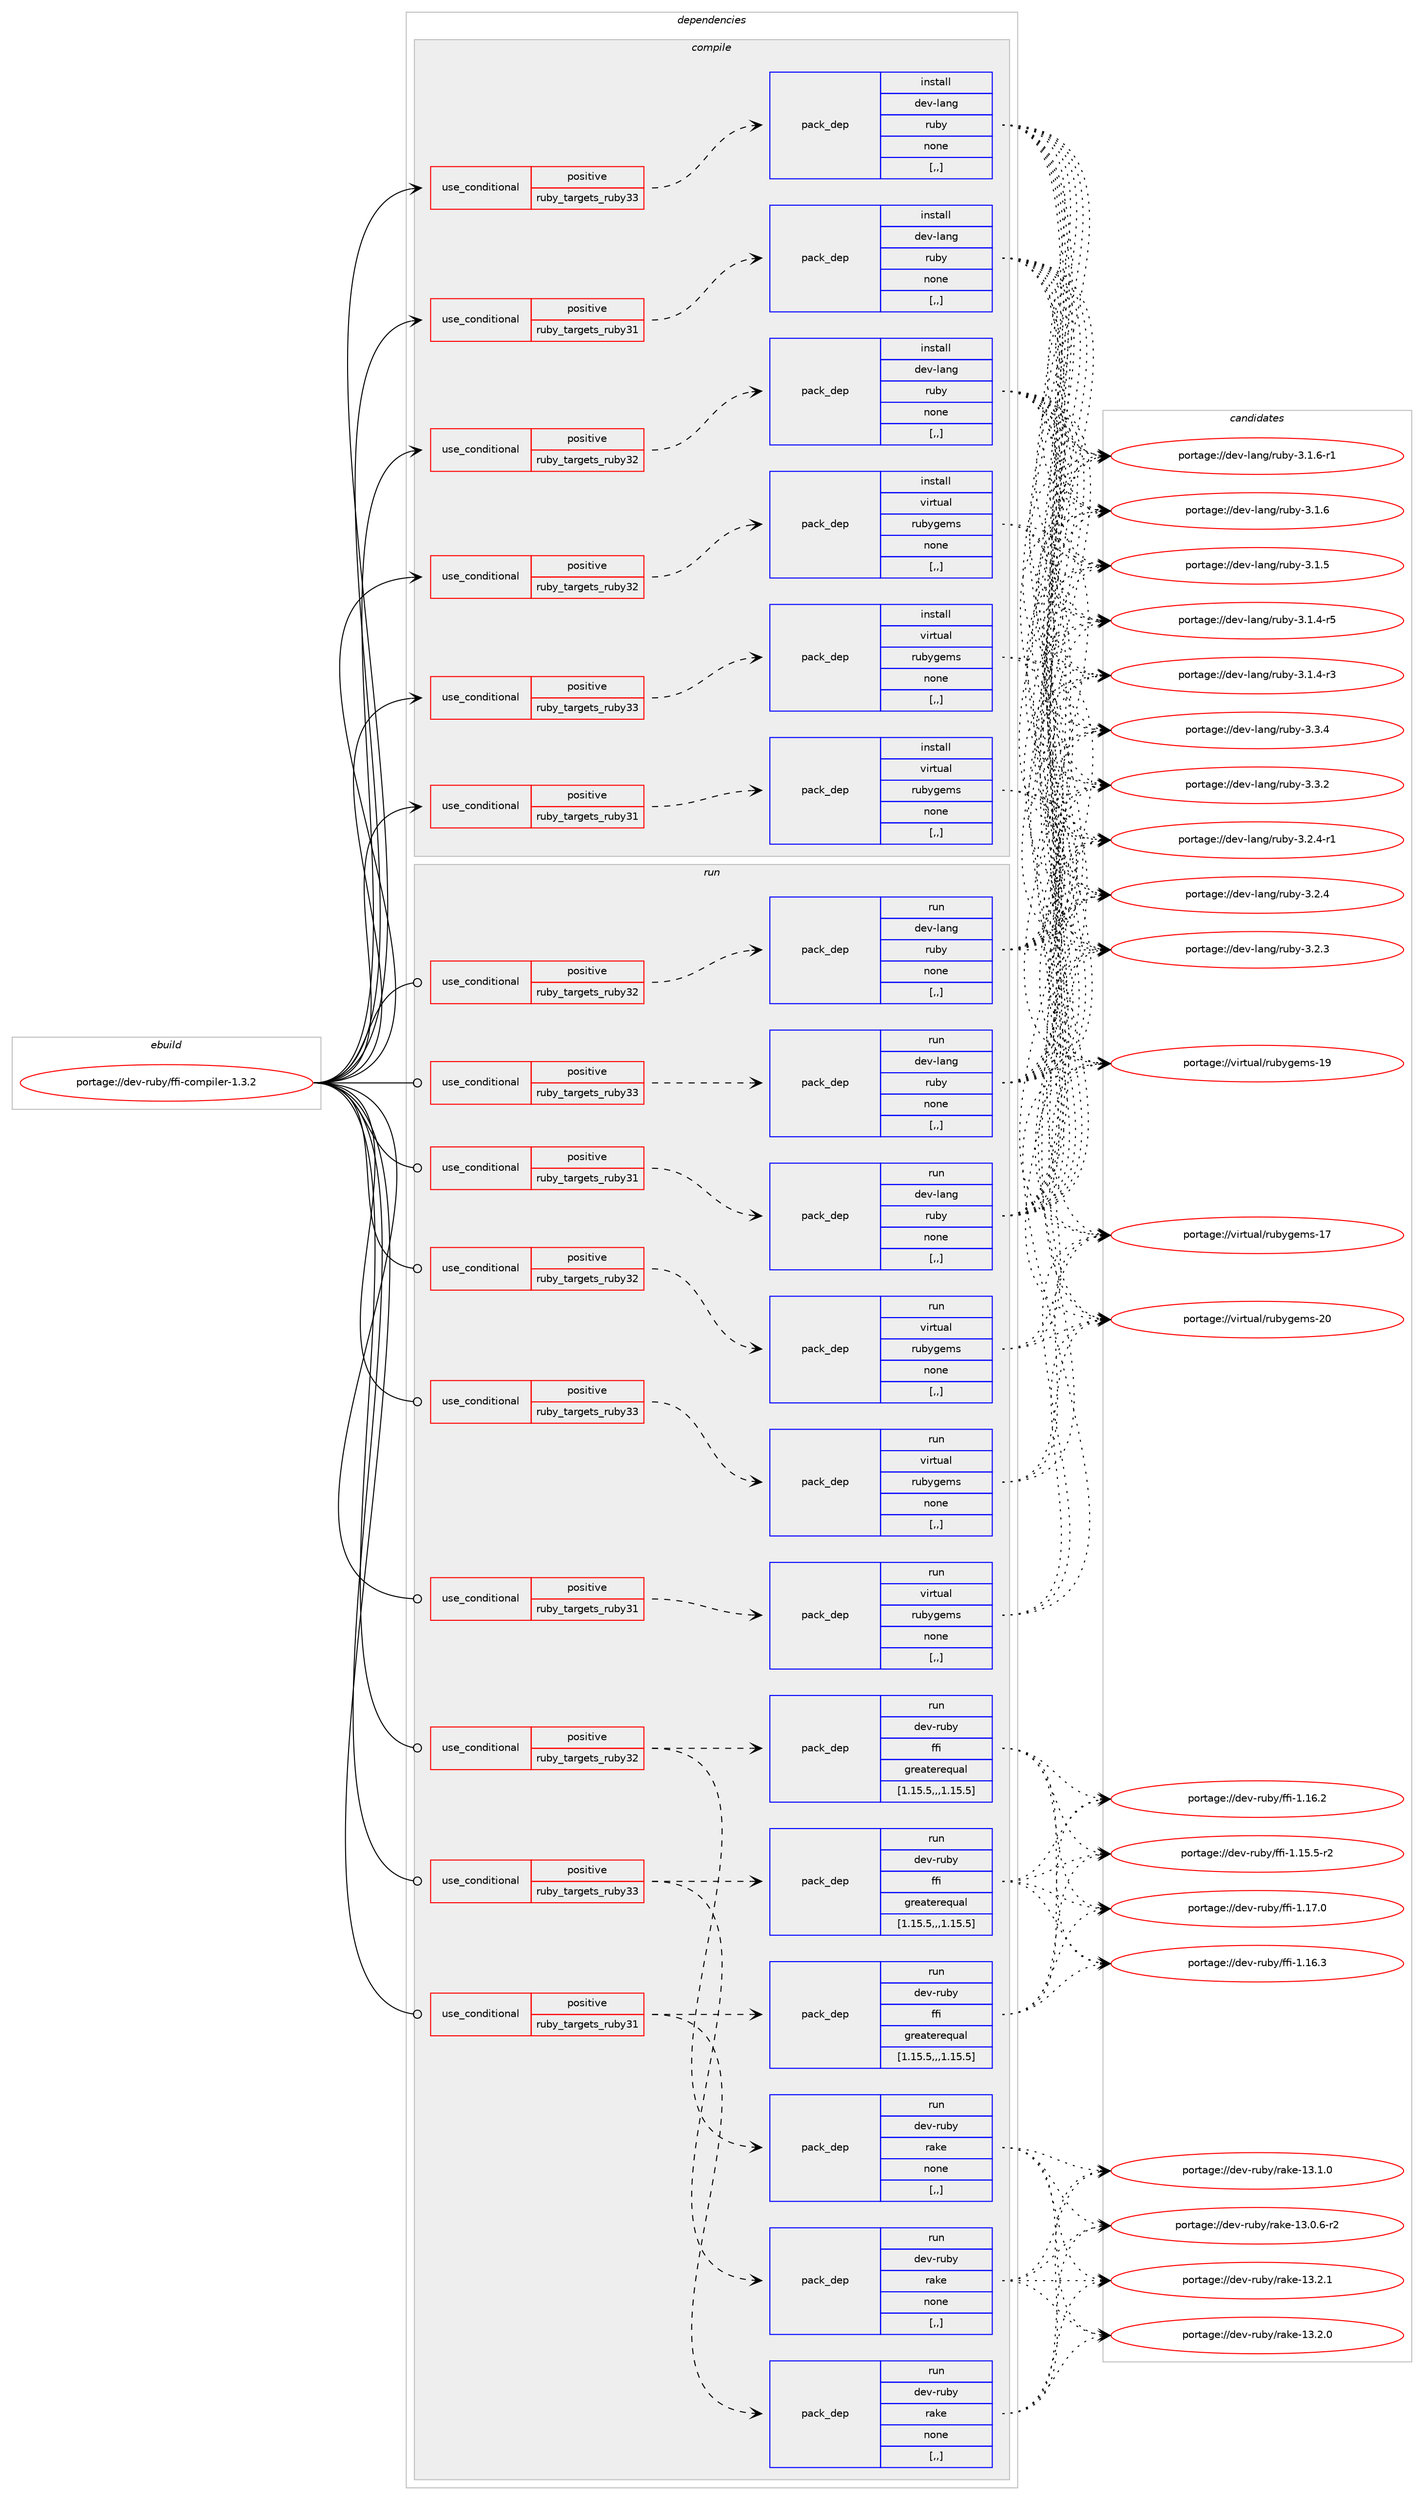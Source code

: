 digraph prolog {

# *************
# Graph options
# *************

newrank=true;
concentrate=true;
compound=true;
graph [rankdir=LR,fontname=Helvetica,fontsize=10,ranksep=1.5];#, ranksep=2.5, nodesep=0.2];
edge  [arrowhead=vee];
node  [fontname=Helvetica,fontsize=10];

# **********
# The ebuild
# **********

subgraph cluster_leftcol {
color=gray;
rank=same;
label=<<i>ebuild</i>>;
id [label="portage://dev-ruby/ffi-compiler-1.3.2", color=red, width=4, href="../dev-ruby/ffi-compiler-1.3.2.svg"];
}

# ****************
# The dependencies
# ****************

subgraph cluster_midcol {
color=gray;
label=<<i>dependencies</i>>;
subgraph cluster_compile {
fillcolor="#eeeeee";
style=filled;
label=<<i>compile</i>>;
subgraph cond47733 {
dependency183634 [label=<<TABLE BORDER="0" CELLBORDER="1" CELLSPACING="0" CELLPADDING="4"><TR><TD ROWSPAN="3" CELLPADDING="10">use_conditional</TD></TR><TR><TD>positive</TD></TR><TR><TD>ruby_targets_ruby31</TD></TR></TABLE>>, shape=none, color=red];
subgraph pack134581 {
dependency183635 [label=<<TABLE BORDER="0" CELLBORDER="1" CELLSPACING="0" CELLPADDING="4" WIDTH="220"><TR><TD ROWSPAN="6" CELLPADDING="30">pack_dep</TD></TR><TR><TD WIDTH="110">install</TD></TR><TR><TD>dev-lang</TD></TR><TR><TD>ruby</TD></TR><TR><TD>none</TD></TR><TR><TD>[,,]</TD></TR></TABLE>>, shape=none, color=blue];
}
dependency183634:e -> dependency183635:w [weight=20,style="dashed",arrowhead="vee"];
}
id:e -> dependency183634:w [weight=20,style="solid",arrowhead="vee"];
subgraph cond47734 {
dependency183636 [label=<<TABLE BORDER="0" CELLBORDER="1" CELLSPACING="0" CELLPADDING="4"><TR><TD ROWSPAN="3" CELLPADDING="10">use_conditional</TD></TR><TR><TD>positive</TD></TR><TR><TD>ruby_targets_ruby31</TD></TR></TABLE>>, shape=none, color=red];
subgraph pack134582 {
dependency183637 [label=<<TABLE BORDER="0" CELLBORDER="1" CELLSPACING="0" CELLPADDING="4" WIDTH="220"><TR><TD ROWSPAN="6" CELLPADDING="30">pack_dep</TD></TR><TR><TD WIDTH="110">install</TD></TR><TR><TD>virtual</TD></TR><TR><TD>rubygems</TD></TR><TR><TD>none</TD></TR><TR><TD>[,,]</TD></TR></TABLE>>, shape=none, color=blue];
}
dependency183636:e -> dependency183637:w [weight=20,style="dashed",arrowhead="vee"];
}
id:e -> dependency183636:w [weight=20,style="solid",arrowhead="vee"];
subgraph cond47735 {
dependency183638 [label=<<TABLE BORDER="0" CELLBORDER="1" CELLSPACING="0" CELLPADDING="4"><TR><TD ROWSPAN="3" CELLPADDING="10">use_conditional</TD></TR><TR><TD>positive</TD></TR><TR><TD>ruby_targets_ruby32</TD></TR></TABLE>>, shape=none, color=red];
subgraph pack134583 {
dependency183639 [label=<<TABLE BORDER="0" CELLBORDER="1" CELLSPACING="0" CELLPADDING="4" WIDTH="220"><TR><TD ROWSPAN="6" CELLPADDING="30">pack_dep</TD></TR><TR><TD WIDTH="110">install</TD></TR><TR><TD>dev-lang</TD></TR><TR><TD>ruby</TD></TR><TR><TD>none</TD></TR><TR><TD>[,,]</TD></TR></TABLE>>, shape=none, color=blue];
}
dependency183638:e -> dependency183639:w [weight=20,style="dashed",arrowhead="vee"];
}
id:e -> dependency183638:w [weight=20,style="solid",arrowhead="vee"];
subgraph cond47736 {
dependency183640 [label=<<TABLE BORDER="0" CELLBORDER="1" CELLSPACING="0" CELLPADDING="4"><TR><TD ROWSPAN="3" CELLPADDING="10">use_conditional</TD></TR><TR><TD>positive</TD></TR><TR><TD>ruby_targets_ruby32</TD></TR></TABLE>>, shape=none, color=red];
subgraph pack134584 {
dependency183641 [label=<<TABLE BORDER="0" CELLBORDER="1" CELLSPACING="0" CELLPADDING="4" WIDTH="220"><TR><TD ROWSPAN="6" CELLPADDING="30">pack_dep</TD></TR><TR><TD WIDTH="110">install</TD></TR><TR><TD>virtual</TD></TR><TR><TD>rubygems</TD></TR><TR><TD>none</TD></TR><TR><TD>[,,]</TD></TR></TABLE>>, shape=none, color=blue];
}
dependency183640:e -> dependency183641:w [weight=20,style="dashed",arrowhead="vee"];
}
id:e -> dependency183640:w [weight=20,style="solid",arrowhead="vee"];
subgraph cond47737 {
dependency183642 [label=<<TABLE BORDER="0" CELLBORDER="1" CELLSPACING="0" CELLPADDING="4"><TR><TD ROWSPAN="3" CELLPADDING="10">use_conditional</TD></TR><TR><TD>positive</TD></TR><TR><TD>ruby_targets_ruby33</TD></TR></TABLE>>, shape=none, color=red];
subgraph pack134585 {
dependency183643 [label=<<TABLE BORDER="0" CELLBORDER="1" CELLSPACING="0" CELLPADDING="4" WIDTH="220"><TR><TD ROWSPAN="6" CELLPADDING="30">pack_dep</TD></TR><TR><TD WIDTH="110">install</TD></TR><TR><TD>dev-lang</TD></TR><TR><TD>ruby</TD></TR><TR><TD>none</TD></TR><TR><TD>[,,]</TD></TR></TABLE>>, shape=none, color=blue];
}
dependency183642:e -> dependency183643:w [weight=20,style="dashed",arrowhead="vee"];
}
id:e -> dependency183642:w [weight=20,style="solid",arrowhead="vee"];
subgraph cond47738 {
dependency183644 [label=<<TABLE BORDER="0" CELLBORDER="1" CELLSPACING="0" CELLPADDING="4"><TR><TD ROWSPAN="3" CELLPADDING="10">use_conditional</TD></TR><TR><TD>positive</TD></TR><TR><TD>ruby_targets_ruby33</TD></TR></TABLE>>, shape=none, color=red];
subgraph pack134586 {
dependency183645 [label=<<TABLE BORDER="0" CELLBORDER="1" CELLSPACING="0" CELLPADDING="4" WIDTH="220"><TR><TD ROWSPAN="6" CELLPADDING="30">pack_dep</TD></TR><TR><TD WIDTH="110">install</TD></TR><TR><TD>virtual</TD></TR><TR><TD>rubygems</TD></TR><TR><TD>none</TD></TR><TR><TD>[,,]</TD></TR></TABLE>>, shape=none, color=blue];
}
dependency183644:e -> dependency183645:w [weight=20,style="dashed",arrowhead="vee"];
}
id:e -> dependency183644:w [weight=20,style="solid",arrowhead="vee"];
}
subgraph cluster_compileandrun {
fillcolor="#eeeeee";
style=filled;
label=<<i>compile and run</i>>;
}
subgraph cluster_run {
fillcolor="#eeeeee";
style=filled;
label=<<i>run</i>>;
subgraph cond47739 {
dependency183646 [label=<<TABLE BORDER="0" CELLBORDER="1" CELLSPACING="0" CELLPADDING="4"><TR><TD ROWSPAN="3" CELLPADDING="10">use_conditional</TD></TR><TR><TD>positive</TD></TR><TR><TD>ruby_targets_ruby31</TD></TR></TABLE>>, shape=none, color=red];
subgraph pack134587 {
dependency183647 [label=<<TABLE BORDER="0" CELLBORDER="1" CELLSPACING="0" CELLPADDING="4" WIDTH="220"><TR><TD ROWSPAN="6" CELLPADDING="30">pack_dep</TD></TR><TR><TD WIDTH="110">run</TD></TR><TR><TD>dev-lang</TD></TR><TR><TD>ruby</TD></TR><TR><TD>none</TD></TR><TR><TD>[,,]</TD></TR></TABLE>>, shape=none, color=blue];
}
dependency183646:e -> dependency183647:w [weight=20,style="dashed",arrowhead="vee"];
}
id:e -> dependency183646:w [weight=20,style="solid",arrowhead="odot"];
subgraph cond47740 {
dependency183648 [label=<<TABLE BORDER="0" CELLBORDER="1" CELLSPACING="0" CELLPADDING="4"><TR><TD ROWSPAN="3" CELLPADDING="10">use_conditional</TD></TR><TR><TD>positive</TD></TR><TR><TD>ruby_targets_ruby31</TD></TR></TABLE>>, shape=none, color=red];
subgraph pack134588 {
dependency183649 [label=<<TABLE BORDER="0" CELLBORDER="1" CELLSPACING="0" CELLPADDING="4" WIDTH="220"><TR><TD ROWSPAN="6" CELLPADDING="30">pack_dep</TD></TR><TR><TD WIDTH="110">run</TD></TR><TR><TD>dev-ruby</TD></TR><TR><TD>rake</TD></TR><TR><TD>none</TD></TR><TR><TD>[,,]</TD></TR></TABLE>>, shape=none, color=blue];
}
dependency183648:e -> dependency183649:w [weight=20,style="dashed",arrowhead="vee"];
subgraph pack134589 {
dependency183650 [label=<<TABLE BORDER="0" CELLBORDER="1" CELLSPACING="0" CELLPADDING="4" WIDTH="220"><TR><TD ROWSPAN="6" CELLPADDING="30">pack_dep</TD></TR><TR><TD WIDTH="110">run</TD></TR><TR><TD>dev-ruby</TD></TR><TR><TD>ffi</TD></TR><TR><TD>greaterequal</TD></TR><TR><TD>[1.15.5,,,1.15.5]</TD></TR></TABLE>>, shape=none, color=blue];
}
dependency183648:e -> dependency183650:w [weight=20,style="dashed",arrowhead="vee"];
}
id:e -> dependency183648:w [weight=20,style="solid",arrowhead="odot"];
subgraph cond47741 {
dependency183651 [label=<<TABLE BORDER="0" CELLBORDER="1" CELLSPACING="0" CELLPADDING="4"><TR><TD ROWSPAN="3" CELLPADDING="10">use_conditional</TD></TR><TR><TD>positive</TD></TR><TR><TD>ruby_targets_ruby31</TD></TR></TABLE>>, shape=none, color=red];
subgraph pack134590 {
dependency183652 [label=<<TABLE BORDER="0" CELLBORDER="1" CELLSPACING="0" CELLPADDING="4" WIDTH="220"><TR><TD ROWSPAN="6" CELLPADDING="30">pack_dep</TD></TR><TR><TD WIDTH="110">run</TD></TR><TR><TD>virtual</TD></TR><TR><TD>rubygems</TD></TR><TR><TD>none</TD></TR><TR><TD>[,,]</TD></TR></TABLE>>, shape=none, color=blue];
}
dependency183651:e -> dependency183652:w [weight=20,style="dashed",arrowhead="vee"];
}
id:e -> dependency183651:w [weight=20,style="solid",arrowhead="odot"];
subgraph cond47742 {
dependency183653 [label=<<TABLE BORDER="0" CELLBORDER="1" CELLSPACING="0" CELLPADDING="4"><TR><TD ROWSPAN="3" CELLPADDING="10">use_conditional</TD></TR><TR><TD>positive</TD></TR><TR><TD>ruby_targets_ruby32</TD></TR></TABLE>>, shape=none, color=red];
subgraph pack134591 {
dependency183654 [label=<<TABLE BORDER="0" CELLBORDER="1" CELLSPACING="0" CELLPADDING="4" WIDTH="220"><TR><TD ROWSPAN="6" CELLPADDING="30">pack_dep</TD></TR><TR><TD WIDTH="110">run</TD></TR><TR><TD>dev-lang</TD></TR><TR><TD>ruby</TD></TR><TR><TD>none</TD></TR><TR><TD>[,,]</TD></TR></TABLE>>, shape=none, color=blue];
}
dependency183653:e -> dependency183654:w [weight=20,style="dashed",arrowhead="vee"];
}
id:e -> dependency183653:w [weight=20,style="solid",arrowhead="odot"];
subgraph cond47743 {
dependency183655 [label=<<TABLE BORDER="0" CELLBORDER="1" CELLSPACING="0" CELLPADDING="4"><TR><TD ROWSPAN="3" CELLPADDING="10">use_conditional</TD></TR><TR><TD>positive</TD></TR><TR><TD>ruby_targets_ruby32</TD></TR></TABLE>>, shape=none, color=red];
subgraph pack134592 {
dependency183656 [label=<<TABLE BORDER="0" CELLBORDER="1" CELLSPACING="0" CELLPADDING="4" WIDTH="220"><TR><TD ROWSPAN="6" CELLPADDING="30">pack_dep</TD></TR><TR><TD WIDTH="110">run</TD></TR><TR><TD>dev-ruby</TD></TR><TR><TD>rake</TD></TR><TR><TD>none</TD></TR><TR><TD>[,,]</TD></TR></TABLE>>, shape=none, color=blue];
}
dependency183655:e -> dependency183656:w [weight=20,style="dashed",arrowhead="vee"];
subgraph pack134593 {
dependency183657 [label=<<TABLE BORDER="0" CELLBORDER="1" CELLSPACING="0" CELLPADDING="4" WIDTH="220"><TR><TD ROWSPAN="6" CELLPADDING="30">pack_dep</TD></TR><TR><TD WIDTH="110">run</TD></TR><TR><TD>dev-ruby</TD></TR><TR><TD>ffi</TD></TR><TR><TD>greaterequal</TD></TR><TR><TD>[1.15.5,,,1.15.5]</TD></TR></TABLE>>, shape=none, color=blue];
}
dependency183655:e -> dependency183657:w [weight=20,style="dashed",arrowhead="vee"];
}
id:e -> dependency183655:w [weight=20,style="solid",arrowhead="odot"];
subgraph cond47744 {
dependency183658 [label=<<TABLE BORDER="0" CELLBORDER="1" CELLSPACING="0" CELLPADDING="4"><TR><TD ROWSPAN="3" CELLPADDING="10">use_conditional</TD></TR><TR><TD>positive</TD></TR><TR><TD>ruby_targets_ruby32</TD></TR></TABLE>>, shape=none, color=red];
subgraph pack134594 {
dependency183659 [label=<<TABLE BORDER="0" CELLBORDER="1" CELLSPACING="0" CELLPADDING="4" WIDTH="220"><TR><TD ROWSPAN="6" CELLPADDING="30">pack_dep</TD></TR><TR><TD WIDTH="110">run</TD></TR><TR><TD>virtual</TD></TR><TR><TD>rubygems</TD></TR><TR><TD>none</TD></TR><TR><TD>[,,]</TD></TR></TABLE>>, shape=none, color=blue];
}
dependency183658:e -> dependency183659:w [weight=20,style="dashed",arrowhead="vee"];
}
id:e -> dependency183658:w [weight=20,style="solid",arrowhead="odot"];
subgraph cond47745 {
dependency183660 [label=<<TABLE BORDER="0" CELLBORDER="1" CELLSPACING="0" CELLPADDING="4"><TR><TD ROWSPAN="3" CELLPADDING="10">use_conditional</TD></TR><TR><TD>positive</TD></TR><TR><TD>ruby_targets_ruby33</TD></TR></TABLE>>, shape=none, color=red];
subgraph pack134595 {
dependency183661 [label=<<TABLE BORDER="0" CELLBORDER="1" CELLSPACING="0" CELLPADDING="4" WIDTH="220"><TR><TD ROWSPAN="6" CELLPADDING="30">pack_dep</TD></TR><TR><TD WIDTH="110">run</TD></TR><TR><TD>dev-lang</TD></TR><TR><TD>ruby</TD></TR><TR><TD>none</TD></TR><TR><TD>[,,]</TD></TR></TABLE>>, shape=none, color=blue];
}
dependency183660:e -> dependency183661:w [weight=20,style="dashed",arrowhead="vee"];
}
id:e -> dependency183660:w [weight=20,style="solid",arrowhead="odot"];
subgraph cond47746 {
dependency183662 [label=<<TABLE BORDER="0" CELLBORDER="1" CELLSPACING="0" CELLPADDING="4"><TR><TD ROWSPAN="3" CELLPADDING="10">use_conditional</TD></TR><TR><TD>positive</TD></TR><TR><TD>ruby_targets_ruby33</TD></TR></TABLE>>, shape=none, color=red];
subgraph pack134596 {
dependency183663 [label=<<TABLE BORDER="0" CELLBORDER="1" CELLSPACING="0" CELLPADDING="4" WIDTH="220"><TR><TD ROWSPAN="6" CELLPADDING="30">pack_dep</TD></TR><TR><TD WIDTH="110">run</TD></TR><TR><TD>dev-ruby</TD></TR><TR><TD>rake</TD></TR><TR><TD>none</TD></TR><TR><TD>[,,]</TD></TR></TABLE>>, shape=none, color=blue];
}
dependency183662:e -> dependency183663:w [weight=20,style="dashed",arrowhead="vee"];
subgraph pack134597 {
dependency183664 [label=<<TABLE BORDER="0" CELLBORDER="1" CELLSPACING="0" CELLPADDING="4" WIDTH="220"><TR><TD ROWSPAN="6" CELLPADDING="30">pack_dep</TD></TR><TR><TD WIDTH="110">run</TD></TR><TR><TD>dev-ruby</TD></TR><TR><TD>ffi</TD></TR><TR><TD>greaterequal</TD></TR><TR><TD>[1.15.5,,,1.15.5]</TD></TR></TABLE>>, shape=none, color=blue];
}
dependency183662:e -> dependency183664:w [weight=20,style="dashed",arrowhead="vee"];
}
id:e -> dependency183662:w [weight=20,style="solid",arrowhead="odot"];
subgraph cond47747 {
dependency183665 [label=<<TABLE BORDER="0" CELLBORDER="1" CELLSPACING="0" CELLPADDING="4"><TR><TD ROWSPAN="3" CELLPADDING="10">use_conditional</TD></TR><TR><TD>positive</TD></TR><TR><TD>ruby_targets_ruby33</TD></TR></TABLE>>, shape=none, color=red];
subgraph pack134598 {
dependency183666 [label=<<TABLE BORDER="0" CELLBORDER="1" CELLSPACING="0" CELLPADDING="4" WIDTH="220"><TR><TD ROWSPAN="6" CELLPADDING="30">pack_dep</TD></TR><TR><TD WIDTH="110">run</TD></TR><TR><TD>virtual</TD></TR><TR><TD>rubygems</TD></TR><TR><TD>none</TD></TR><TR><TD>[,,]</TD></TR></TABLE>>, shape=none, color=blue];
}
dependency183665:e -> dependency183666:w [weight=20,style="dashed",arrowhead="vee"];
}
id:e -> dependency183665:w [weight=20,style="solid",arrowhead="odot"];
}
}

# **************
# The candidates
# **************

subgraph cluster_choices {
rank=same;
color=gray;
label=<<i>candidates</i>>;

subgraph choice134581 {
color=black;
nodesep=1;
choice10010111845108971101034711411798121455146514652 [label="portage://dev-lang/ruby-3.3.4", color=red, width=4,href="../dev-lang/ruby-3.3.4.svg"];
choice10010111845108971101034711411798121455146514650 [label="portage://dev-lang/ruby-3.3.2", color=red, width=4,href="../dev-lang/ruby-3.3.2.svg"];
choice100101118451089711010347114117981214551465046524511449 [label="portage://dev-lang/ruby-3.2.4-r1", color=red, width=4,href="../dev-lang/ruby-3.2.4-r1.svg"];
choice10010111845108971101034711411798121455146504652 [label="portage://dev-lang/ruby-3.2.4", color=red, width=4,href="../dev-lang/ruby-3.2.4.svg"];
choice10010111845108971101034711411798121455146504651 [label="portage://dev-lang/ruby-3.2.3", color=red, width=4,href="../dev-lang/ruby-3.2.3.svg"];
choice100101118451089711010347114117981214551464946544511449 [label="portage://dev-lang/ruby-3.1.6-r1", color=red, width=4,href="../dev-lang/ruby-3.1.6-r1.svg"];
choice10010111845108971101034711411798121455146494654 [label="portage://dev-lang/ruby-3.1.6", color=red, width=4,href="../dev-lang/ruby-3.1.6.svg"];
choice10010111845108971101034711411798121455146494653 [label="portage://dev-lang/ruby-3.1.5", color=red, width=4,href="../dev-lang/ruby-3.1.5.svg"];
choice100101118451089711010347114117981214551464946524511453 [label="portage://dev-lang/ruby-3.1.4-r5", color=red, width=4,href="../dev-lang/ruby-3.1.4-r5.svg"];
choice100101118451089711010347114117981214551464946524511451 [label="portage://dev-lang/ruby-3.1.4-r3", color=red, width=4,href="../dev-lang/ruby-3.1.4-r3.svg"];
dependency183635:e -> choice10010111845108971101034711411798121455146514652:w [style=dotted,weight="100"];
dependency183635:e -> choice10010111845108971101034711411798121455146514650:w [style=dotted,weight="100"];
dependency183635:e -> choice100101118451089711010347114117981214551465046524511449:w [style=dotted,weight="100"];
dependency183635:e -> choice10010111845108971101034711411798121455146504652:w [style=dotted,weight="100"];
dependency183635:e -> choice10010111845108971101034711411798121455146504651:w [style=dotted,weight="100"];
dependency183635:e -> choice100101118451089711010347114117981214551464946544511449:w [style=dotted,weight="100"];
dependency183635:e -> choice10010111845108971101034711411798121455146494654:w [style=dotted,weight="100"];
dependency183635:e -> choice10010111845108971101034711411798121455146494653:w [style=dotted,weight="100"];
dependency183635:e -> choice100101118451089711010347114117981214551464946524511453:w [style=dotted,weight="100"];
dependency183635:e -> choice100101118451089711010347114117981214551464946524511451:w [style=dotted,weight="100"];
}
subgraph choice134582 {
color=black;
nodesep=1;
choice118105114116117971084711411798121103101109115455048 [label="portage://virtual/rubygems-20", color=red, width=4,href="../virtual/rubygems-20.svg"];
choice118105114116117971084711411798121103101109115454957 [label="portage://virtual/rubygems-19", color=red, width=4,href="../virtual/rubygems-19.svg"];
choice118105114116117971084711411798121103101109115454955 [label="portage://virtual/rubygems-17", color=red, width=4,href="../virtual/rubygems-17.svg"];
dependency183637:e -> choice118105114116117971084711411798121103101109115455048:w [style=dotted,weight="100"];
dependency183637:e -> choice118105114116117971084711411798121103101109115454957:w [style=dotted,weight="100"];
dependency183637:e -> choice118105114116117971084711411798121103101109115454955:w [style=dotted,weight="100"];
}
subgraph choice134583 {
color=black;
nodesep=1;
choice10010111845108971101034711411798121455146514652 [label="portage://dev-lang/ruby-3.3.4", color=red, width=4,href="../dev-lang/ruby-3.3.4.svg"];
choice10010111845108971101034711411798121455146514650 [label="portage://dev-lang/ruby-3.3.2", color=red, width=4,href="../dev-lang/ruby-3.3.2.svg"];
choice100101118451089711010347114117981214551465046524511449 [label="portage://dev-lang/ruby-3.2.4-r1", color=red, width=4,href="../dev-lang/ruby-3.2.4-r1.svg"];
choice10010111845108971101034711411798121455146504652 [label="portage://dev-lang/ruby-3.2.4", color=red, width=4,href="../dev-lang/ruby-3.2.4.svg"];
choice10010111845108971101034711411798121455146504651 [label="portage://dev-lang/ruby-3.2.3", color=red, width=4,href="../dev-lang/ruby-3.2.3.svg"];
choice100101118451089711010347114117981214551464946544511449 [label="portage://dev-lang/ruby-3.1.6-r1", color=red, width=4,href="../dev-lang/ruby-3.1.6-r1.svg"];
choice10010111845108971101034711411798121455146494654 [label="portage://dev-lang/ruby-3.1.6", color=red, width=4,href="../dev-lang/ruby-3.1.6.svg"];
choice10010111845108971101034711411798121455146494653 [label="portage://dev-lang/ruby-3.1.5", color=red, width=4,href="../dev-lang/ruby-3.1.5.svg"];
choice100101118451089711010347114117981214551464946524511453 [label="portage://dev-lang/ruby-3.1.4-r5", color=red, width=4,href="../dev-lang/ruby-3.1.4-r5.svg"];
choice100101118451089711010347114117981214551464946524511451 [label="portage://dev-lang/ruby-3.1.4-r3", color=red, width=4,href="../dev-lang/ruby-3.1.4-r3.svg"];
dependency183639:e -> choice10010111845108971101034711411798121455146514652:w [style=dotted,weight="100"];
dependency183639:e -> choice10010111845108971101034711411798121455146514650:w [style=dotted,weight="100"];
dependency183639:e -> choice100101118451089711010347114117981214551465046524511449:w [style=dotted,weight="100"];
dependency183639:e -> choice10010111845108971101034711411798121455146504652:w [style=dotted,weight="100"];
dependency183639:e -> choice10010111845108971101034711411798121455146504651:w [style=dotted,weight="100"];
dependency183639:e -> choice100101118451089711010347114117981214551464946544511449:w [style=dotted,weight="100"];
dependency183639:e -> choice10010111845108971101034711411798121455146494654:w [style=dotted,weight="100"];
dependency183639:e -> choice10010111845108971101034711411798121455146494653:w [style=dotted,weight="100"];
dependency183639:e -> choice100101118451089711010347114117981214551464946524511453:w [style=dotted,weight="100"];
dependency183639:e -> choice100101118451089711010347114117981214551464946524511451:w [style=dotted,weight="100"];
}
subgraph choice134584 {
color=black;
nodesep=1;
choice118105114116117971084711411798121103101109115455048 [label="portage://virtual/rubygems-20", color=red, width=4,href="../virtual/rubygems-20.svg"];
choice118105114116117971084711411798121103101109115454957 [label="portage://virtual/rubygems-19", color=red, width=4,href="../virtual/rubygems-19.svg"];
choice118105114116117971084711411798121103101109115454955 [label="portage://virtual/rubygems-17", color=red, width=4,href="../virtual/rubygems-17.svg"];
dependency183641:e -> choice118105114116117971084711411798121103101109115455048:w [style=dotted,weight="100"];
dependency183641:e -> choice118105114116117971084711411798121103101109115454957:w [style=dotted,weight="100"];
dependency183641:e -> choice118105114116117971084711411798121103101109115454955:w [style=dotted,weight="100"];
}
subgraph choice134585 {
color=black;
nodesep=1;
choice10010111845108971101034711411798121455146514652 [label="portage://dev-lang/ruby-3.3.4", color=red, width=4,href="../dev-lang/ruby-3.3.4.svg"];
choice10010111845108971101034711411798121455146514650 [label="portage://dev-lang/ruby-3.3.2", color=red, width=4,href="../dev-lang/ruby-3.3.2.svg"];
choice100101118451089711010347114117981214551465046524511449 [label="portage://dev-lang/ruby-3.2.4-r1", color=red, width=4,href="../dev-lang/ruby-3.2.4-r1.svg"];
choice10010111845108971101034711411798121455146504652 [label="portage://dev-lang/ruby-3.2.4", color=red, width=4,href="../dev-lang/ruby-3.2.4.svg"];
choice10010111845108971101034711411798121455146504651 [label="portage://dev-lang/ruby-3.2.3", color=red, width=4,href="../dev-lang/ruby-3.2.3.svg"];
choice100101118451089711010347114117981214551464946544511449 [label="portage://dev-lang/ruby-3.1.6-r1", color=red, width=4,href="../dev-lang/ruby-3.1.6-r1.svg"];
choice10010111845108971101034711411798121455146494654 [label="portage://dev-lang/ruby-3.1.6", color=red, width=4,href="../dev-lang/ruby-3.1.6.svg"];
choice10010111845108971101034711411798121455146494653 [label="portage://dev-lang/ruby-3.1.5", color=red, width=4,href="../dev-lang/ruby-3.1.5.svg"];
choice100101118451089711010347114117981214551464946524511453 [label="portage://dev-lang/ruby-3.1.4-r5", color=red, width=4,href="../dev-lang/ruby-3.1.4-r5.svg"];
choice100101118451089711010347114117981214551464946524511451 [label="portage://dev-lang/ruby-3.1.4-r3", color=red, width=4,href="../dev-lang/ruby-3.1.4-r3.svg"];
dependency183643:e -> choice10010111845108971101034711411798121455146514652:w [style=dotted,weight="100"];
dependency183643:e -> choice10010111845108971101034711411798121455146514650:w [style=dotted,weight="100"];
dependency183643:e -> choice100101118451089711010347114117981214551465046524511449:w [style=dotted,weight="100"];
dependency183643:e -> choice10010111845108971101034711411798121455146504652:w [style=dotted,weight="100"];
dependency183643:e -> choice10010111845108971101034711411798121455146504651:w [style=dotted,weight="100"];
dependency183643:e -> choice100101118451089711010347114117981214551464946544511449:w [style=dotted,weight="100"];
dependency183643:e -> choice10010111845108971101034711411798121455146494654:w [style=dotted,weight="100"];
dependency183643:e -> choice10010111845108971101034711411798121455146494653:w [style=dotted,weight="100"];
dependency183643:e -> choice100101118451089711010347114117981214551464946524511453:w [style=dotted,weight="100"];
dependency183643:e -> choice100101118451089711010347114117981214551464946524511451:w [style=dotted,weight="100"];
}
subgraph choice134586 {
color=black;
nodesep=1;
choice118105114116117971084711411798121103101109115455048 [label="portage://virtual/rubygems-20", color=red, width=4,href="../virtual/rubygems-20.svg"];
choice118105114116117971084711411798121103101109115454957 [label="portage://virtual/rubygems-19", color=red, width=4,href="../virtual/rubygems-19.svg"];
choice118105114116117971084711411798121103101109115454955 [label="portage://virtual/rubygems-17", color=red, width=4,href="../virtual/rubygems-17.svg"];
dependency183645:e -> choice118105114116117971084711411798121103101109115455048:w [style=dotted,weight="100"];
dependency183645:e -> choice118105114116117971084711411798121103101109115454957:w [style=dotted,weight="100"];
dependency183645:e -> choice118105114116117971084711411798121103101109115454955:w [style=dotted,weight="100"];
}
subgraph choice134587 {
color=black;
nodesep=1;
choice10010111845108971101034711411798121455146514652 [label="portage://dev-lang/ruby-3.3.4", color=red, width=4,href="../dev-lang/ruby-3.3.4.svg"];
choice10010111845108971101034711411798121455146514650 [label="portage://dev-lang/ruby-3.3.2", color=red, width=4,href="../dev-lang/ruby-3.3.2.svg"];
choice100101118451089711010347114117981214551465046524511449 [label="portage://dev-lang/ruby-3.2.4-r1", color=red, width=4,href="../dev-lang/ruby-3.2.4-r1.svg"];
choice10010111845108971101034711411798121455146504652 [label="portage://dev-lang/ruby-3.2.4", color=red, width=4,href="../dev-lang/ruby-3.2.4.svg"];
choice10010111845108971101034711411798121455146504651 [label="portage://dev-lang/ruby-3.2.3", color=red, width=4,href="../dev-lang/ruby-3.2.3.svg"];
choice100101118451089711010347114117981214551464946544511449 [label="portage://dev-lang/ruby-3.1.6-r1", color=red, width=4,href="../dev-lang/ruby-3.1.6-r1.svg"];
choice10010111845108971101034711411798121455146494654 [label="portage://dev-lang/ruby-3.1.6", color=red, width=4,href="../dev-lang/ruby-3.1.6.svg"];
choice10010111845108971101034711411798121455146494653 [label="portage://dev-lang/ruby-3.1.5", color=red, width=4,href="../dev-lang/ruby-3.1.5.svg"];
choice100101118451089711010347114117981214551464946524511453 [label="portage://dev-lang/ruby-3.1.4-r5", color=red, width=4,href="../dev-lang/ruby-3.1.4-r5.svg"];
choice100101118451089711010347114117981214551464946524511451 [label="portage://dev-lang/ruby-3.1.4-r3", color=red, width=4,href="../dev-lang/ruby-3.1.4-r3.svg"];
dependency183647:e -> choice10010111845108971101034711411798121455146514652:w [style=dotted,weight="100"];
dependency183647:e -> choice10010111845108971101034711411798121455146514650:w [style=dotted,weight="100"];
dependency183647:e -> choice100101118451089711010347114117981214551465046524511449:w [style=dotted,weight="100"];
dependency183647:e -> choice10010111845108971101034711411798121455146504652:w [style=dotted,weight="100"];
dependency183647:e -> choice10010111845108971101034711411798121455146504651:w [style=dotted,weight="100"];
dependency183647:e -> choice100101118451089711010347114117981214551464946544511449:w [style=dotted,weight="100"];
dependency183647:e -> choice10010111845108971101034711411798121455146494654:w [style=dotted,weight="100"];
dependency183647:e -> choice10010111845108971101034711411798121455146494653:w [style=dotted,weight="100"];
dependency183647:e -> choice100101118451089711010347114117981214551464946524511453:w [style=dotted,weight="100"];
dependency183647:e -> choice100101118451089711010347114117981214551464946524511451:w [style=dotted,weight="100"];
}
subgraph choice134588 {
color=black;
nodesep=1;
choice1001011184511411798121471149710710145495146504649 [label="portage://dev-ruby/rake-13.2.1", color=red, width=4,href="../dev-ruby/rake-13.2.1.svg"];
choice1001011184511411798121471149710710145495146504648 [label="portage://dev-ruby/rake-13.2.0", color=red, width=4,href="../dev-ruby/rake-13.2.0.svg"];
choice1001011184511411798121471149710710145495146494648 [label="portage://dev-ruby/rake-13.1.0", color=red, width=4,href="../dev-ruby/rake-13.1.0.svg"];
choice10010111845114117981214711497107101454951464846544511450 [label="portage://dev-ruby/rake-13.0.6-r2", color=red, width=4,href="../dev-ruby/rake-13.0.6-r2.svg"];
dependency183649:e -> choice1001011184511411798121471149710710145495146504649:w [style=dotted,weight="100"];
dependency183649:e -> choice1001011184511411798121471149710710145495146504648:w [style=dotted,weight="100"];
dependency183649:e -> choice1001011184511411798121471149710710145495146494648:w [style=dotted,weight="100"];
dependency183649:e -> choice10010111845114117981214711497107101454951464846544511450:w [style=dotted,weight="100"];
}
subgraph choice134589 {
color=black;
nodesep=1;
choice10010111845114117981214710210210545494649554648 [label="portage://dev-ruby/ffi-1.17.0", color=red, width=4,href="../dev-ruby/ffi-1.17.0.svg"];
choice10010111845114117981214710210210545494649544651 [label="portage://dev-ruby/ffi-1.16.3", color=red, width=4,href="../dev-ruby/ffi-1.16.3.svg"];
choice10010111845114117981214710210210545494649544650 [label="portage://dev-ruby/ffi-1.16.2", color=red, width=4,href="../dev-ruby/ffi-1.16.2.svg"];
choice100101118451141179812147102102105454946495346534511450 [label="portage://dev-ruby/ffi-1.15.5-r2", color=red, width=4,href="../dev-ruby/ffi-1.15.5-r2.svg"];
dependency183650:e -> choice10010111845114117981214710210210545494649554648:w [style=dotted,weight="100"];
dependency183650:e -> choice10010111845114117981214710210210545494649544651:w [style=dotted,weight="100"];
dependency183650:e -> choice10010111845114117981214710210210545494649544650:w [style=dotted,weight="100"];
dependency183650:e -> choice100101118451141179812147102102105454946495346534511450:w [style=dotted,weight="100"];
}
subgraph choice134590 {
color=black;
nodesep=1;
choice118105114116117971084711411798121103101109115455048 [label="portage://virtual/rubygems-20", color=red, width=4,href="../virtual/rubygems-20.svg"];
choice118105114116117971084711411798121103101109115454957 [label="portage://virtual/rubygems-19", color=red, width=4,href="../virtual/rubygems-19.svg"];
choice118105114116117971084711411798121103101109115454955 [label="portage://virtual/rubygems-17", color=red, width=4,href="../virtual/rubygems-17.svg"];
dependency183652:e -> choice118105114116117971084711411798121103101109115455048:w [style=dotted,weight="100"];
dependency183652:e -> choice118105114116117971084711411798121103101109115454957:w [style=dotted,weight="100"];
dependency183652:e -> choice118105114116117971084711411798121103101109115454955:w [style=dotted,weight="100"];
}
subgraph choice134591 {
color=black;
nodesep=1;
choice10010111845108971101034711411798121455146514652 [label="portage://dev-lang/ruby-3.3.4", color=red, width=4,href="../dev-lang/ruby-3.3.4.svg"];
choice10010111845108971101034711411798121455146514650 [label="portage://dev-lang/ruby-3.3.2", color=red, width=4,href="../dev-lang/ruby-3.3.2.svg"];
choice100101118451089711010347114117981214551465046524511449 [label="portage://dev-lang/ruby-3.2.4-r1", color=red, width=4,href="../dev-lang/ruby-3.2.4-r1.svg"];
choice10010111845108971101034711411798121455146504652 [label="portage://dev-lang/ruby-3.2.4", color=red, width=4,href="../dev-lang/ruby-3.2.4.svg"];
choice10010111845108971101034711411798121455146504651 [label="portage://dev-lang/ruby-3.2.3", color=red, width=4,href="../dev-lang/ruby-3.2.3.svg"];
choice100101118451089711010347114117981214551464946544511449 [label="portage://dev-lang/ruby-3.1.6-r1", color=red, width=4,href="../dev-lang/ruby-3.1.6-r1.svg"];
choice10010111845108971101034711411798121455146494654 [label="portage://dev-lang/ruby-3.1.6", color=red, width=4,href="../dev-lang/ruby-3.1.6.svg"];
choice10010111845108971101034711411798121455146494653 [label="portage://dev-lang/ruby-3.1.5", color=red, width=4,href="../dev-lang/ruby-3.1.5.svg"];
choice100101118451089711010347114117981214551464946524511453 [label="portage://dev-lang/ruby-3.1.4-r5", color=red, width=4,href="../dev-lang/ruby-3.1.4-r5.svg"];
choice100101118451089711010347114117981214551464946524511451 [label="portage://dev-lang/ruby-3.1.4-r3", color=red, width=4,href="../dev-lang/ruby-3.1.4-r3.svg"];
dependency183654:e -> choice10010111845108971101034711411798121455146514652:w [style=dotted,weight="100"];
dependency183654:e -> choice10010111845108971101034711411798121455146514650:w [style=dotted,weight="100"];
dependency183654:e -> choice100101118451089711010347114117981214551465046524511449:w [style=dotted,weight="100"];
dependency183654:e -> choice10010111845108971101034711411798121455146504652:w [style=dotted,weight="100"];
dependency183654:e -> choice10010111845108971101034711411798121455146504651:w [style=dotted,weight="100"];
dependency183654:e -> choice100101118451089711010347114117981214551464946544511449:w [style=dotted,weight="100"];
dependency183654:e -> choice10010111845108971101034711411798121455146494654:w [style=dotted,weight="100"];
dependency183654:e -> choice10010111845108971101034711411798121455146494653:w [style=dotted,weight="100"];
dependency183654:e -> choice100101118451089711010347114117981214551464946524511453:w [style=dotted,weight="100"];
dependency183654:e -> choice100101118451089711010347114117981214551464946524511451:w [style=dotted,weight="100"];
}
subgraph choice134592 {
color=black;
nodesep=1;
choice1001011184511411798121471149710710145495146504649 [label="portage://dev-ruby/rake-13.2.1", color=red, width=4,href="../dev-ruby/rake-13.2.1.svg"];
choice1001011184511411798121471149710710145495146504648 [label="portage://dev-ruby/rake-13.2.0", color=red, width=4,href="../dev-ruby/rake-13.2.0.svg"];
choice1001011184511411798121471149710710145495146494648 [label="portage://dev-ruby/rake-13.1.0", color=red, width=4,href="../dev-ruby/rake-13.1.0.svg"];
choice10010111845114117981214711497107101454951464846544511450 [label="portage://dev-ruby/rake-13.0.6-r2", color=red, width=4,href="../dev-ruby/rake-13.0.6-r2.svg"];
dependency183656:e -> choice1001011184511411798121471149710710145495146504649:w [style=dotted,weight="100"];
dependency183656:e -> choice1001011184511411798121471149710710145495146504648:w [style=dotted,weight="100"];
dependency183656:e -> choice1001011184511411798121471149710710145495146494648:w [style=dotted,weight="100"];
dependency183656:e -> choice10010111845114117981214711497107101454951464846544511450:w [style=dotted,weight="100"];
}
subgraph choice134593 {
color=black;
nodesep=1;
choice10010111845114117981214710210210545494649554648 [label="portage://dev-ruby/ffi-1.17.0", color=red, width=4,href="../dev-ruby/ffi-1.17.0.svg"];
choice10010111845114117981214710210210545494649544651 [label="portage://dev-ruby/ffi-1.16.3", color=red, width=4,href="../dev-ruby/ffi-1.16.3.svg"];
choice10010111845114117981214710210210545494649544650 [label="portage://dev-ruby/ffi-1.16.2", color=red, width=4,href="../dev-ruby/ffi-1.16.2.svg"];
choice100101118451141179812147102102105454946495346534511450 [label="portage://dev-ruby/ffi-1.15.5-r2", color=red, width=4,href="../dev-ruby/ffi-1.15.5-r2.svg"];
dependency183657:e -> choice10010111845114117981214710210210545494649554648:w [style=dotted,weight="100"];
dependency183657:e -> choice10010111845114117981214710210210545494649544651:w [style=dotted,weight="100"];
dependency183657:e -> choice10010111845114117981214710210210545494649544650:w [style=dotted,weight="100"];
dependency183657:e -> choice100101118451141179812147102102105454946495346534511450:w [style=dotted,weight="100"];
}
subgraph choice134594 {
color=black;
nodesep=1;
choice118105114116117971084711411798121103101109115455048 [label="portage://virtual/rubygems-20", color=red, width=4,href="../virtual/rubygems-20.svg"];
choice118105114116117971084711411798121103101109115454957 [label="portage://virtual/rubygems-19", color=red, width=4,href="../virtual/rubygems-19.svg"];
choice118105114116117971084711411798121103101109115454955 [label="portage://virtual/rubygems-17", color=red, width=4,href="../virtual/rubygems-17.svg"];
dependency183659:e -> choice118105114116117971084711411798121103101109115455048:w [style=dotted,weight="100"];
dependency183659:e -> choice118105114116117971084711411798121103101109115454957:w [style=dotted,weight="100"];
dependency183659:e -> choice118105114116117971084711411798121103101109115454955:w [style=dotted,weight="100"];
}
subgraph choice134595 {
color=black;
nodesep=1;
choice10010111845108971101034711411798121455146514652 [label="portage://dev-lang/ruby-3.3.4", color=red, width=4,href="../dev-lang/ruby-3.3.4.svg"];
choice10010111845108971101034711411798121455146514650 [label="portage://dev-lang/ruby-3.3.2", color=red, width=4,href="../dev-lang/ruby-3.3.2.svg"];
choice100101118451089711010347114117981214551465046524511449 [label="portage://dev-lang/ruby-3.2.4-r1", color=red, width=4,href="../dev-lang/ruby-3.2.4-r1.svg"];
choice10010111845108971101034711411798121455146504652 [label="portage://dev-lang/ruby-3.2.4", color=red, width=4,href="../dev-lang/ruby-3.2.4.svg"];
choice10010111845108971101034711411798121455146504651 [label="portage://dev-lang/ruby-3.2.3", color=red, width=4,href="../dev-lang/ruby-3.2.3.svg"];
choice100101118451089711010347114117981214551464946544511449 [label="portage://dev-lang/ruby-3.1.6-r1", color=red, width=4,href="../dev-lang/ruby-3.1.6-r1.svg"];
choice10010111845108971101034711411798121455146494654 [label="portage://dev-lang/ruby-3.1.6", color=red, width=4,href="../dev-lang/ruby-3.1.6.svg"];
choice10010111845108971101034711411798121455146494653 [label="portage://dev-lang/ruby-3.1.5", color=red, width=4,href="../dev-lang/ruby-3.1.5.svg"];
choice100101118451089711010347114117981214551464946524511453 [label="portage://dev-lang/ruby-3.1.4-r5", color=red, width=4,href="../dev-lang/ruby-3.1.4-r5.svg"];
choice100101118451089711010347114117981214551464946524511451 [label="portage://dev-lang/ruby-3.1.4-r3", color=red, width=4,href="../dev-lang/ruby-3.1.4-r3.svg"];
dependency183661:e -> choice10010111845108971101034711411798121455146514652:w [style=dotted,weight="100"];
dependency183661:e -> choice10010111845108971101034711411798121455146514650:w [style=dotted,weight="100"];
dependency183661:e -> choice100101118451089711010347114117981214551465046524511449:w [style=dotted,weight="100"];
dependency183661:e -> choice10010111845108971101034711411798121455146504652:w [style=dotted,weight="100"];
dependency183661:e -> choice10010111845108971101034711411798121455146504651:w [style=dotted,weight="100"];
dependency183661:e -> choice100101118451089711010347114117981214551464946544511449:w [style=dotted,weight="100"];
dependency183661:e -> choice10010111845108971101034711411798121455146494654:w [style=dotted,weight="100"];
dependency183661:e -> choice10010111845108971101034711411798121455146494653:w [style=dotted,weight="100"];
dependency183661:e -> choice100101118451089711010347114117981214551464946524511453:w [style=dotted,weight="100"];
dependency183661:e -> choice100101118451089711010347114117981214551464946524511451:w [style=dotted,weight="100"];
}
subgraph choice134596 {
color=black;
nodesep=1;
choice1001011184511411798121471149710710145495146504649 [label="portage://dev-ruby/rake-13.2.1", color=red, width=4,href="../dev-ruby/rake-13.2.1.svg"];
choice1001011184511411798121471149710710145495146504648 [label="portage://dev-ruby/rake-13.2.0", color=red, width=4,href="../dev-ruby/rake-13.2.0.svg"];
choice1001011184511411798121471149710710145495146494648 [label="portage://dev-ruby/rake-13.1.0", color=red, width=4,href="../dev-ruby/rake-13.1.0.svg"];
choice10010111845114117981214711497107101454951464846544511450 [label="portage://dev-ruby/rake-13.0.6-r2", color=red, width=4,href="../dev-ruby/rake-13.0.6-r2.svg"];
dependency183663:e -> choice1001011184511411798121471149710710145495146504649:w [style=dotted,weight="100"];
dependency183663:e -> choice1001011184511411798121471149710710145495146504648:w [style=dotted,weight="100"];
dependency183663:e -> choice1001011184511411798121471149710710145495146494648:w [style=dotted,weight="100"];
dependency183663:e -> choice10010111845114117981214711497107101454951464846544511450:w [style=dotted,weight="100"];
}
subgraph choice134597 {
color=black;
nodesep=1;
choice10010111845114117981214710210210545494649554648 [label="portage://dev-ruby/ffi-1.17.0", color=red, width=4,href="../dev-ruby/ffi-1.17.0.svg"];
choice10010111845114117981214710210210545494649544651 [label="portage://dev-ruby/ffi-1.16.3", color=red, width=4,href="../dev-ruby/ffi-1.16.3.svg"];
choice10010111845114117981214710210210545494649544650 [label="portage://dev-ruby/ffi-1.16.2", color=red, width=4,href="../dev-ruby/ffi-1.16.2.svg"];
choice100101118451141179812147102102105454946495346534511450 [label="portage://dev-ruby/ffi-1.15.5-r2", color=red, width=4,href="../dev-ruby/ffi-1.15.5-r2.svg"];
dependency183664:e -> choice10010111845114117981214710210210545494649554648:w [style=dotted,weight="100"];
dependency183664:e -> choice10010111845114117981214710210210545494649544651:w [style=dotted,weight="100"];
dependency183664:e -> choice10010111845114117981214710210210545494649544650:w [style=dotted,weight="100"];
dependency183664:e -> choice100101118451141179812147102102105454946495346534511450:w [style=dotted,weight="100"];
}
subgraph choice134598 {
color=black;
nodesep=1;
choice118105114116117971084711411798121103101109115455048 [label="portage://virtual/rubygems-20", color=red, width=4,href="../virtual/rubygems-20.svg"];
choice118105114116117971084711411798121103101109115454957 [label="portage://virtual/rubygems-19", color=red, width=4,href="../virtual/rubygems-19.svg"];
choice118105114116117971084711411798121103101109115454955 [label="portage://virtual/rubygems-17", color=red, width=4,href="../virtual/rubygems-17.svg"];
dependency183666:e -> choice118105114116117971084711411798121103101109115455048:w [style=dotted,weight="100"];
dependency183666:e -> choice118105114116117971084711411798121103101109115454957:w [style=dotted,weight="100"];
dependency183666:e -> choice118105114116117971084711411798121103101109115454955:w [style=dotted,weight="100"];
}
}

}
